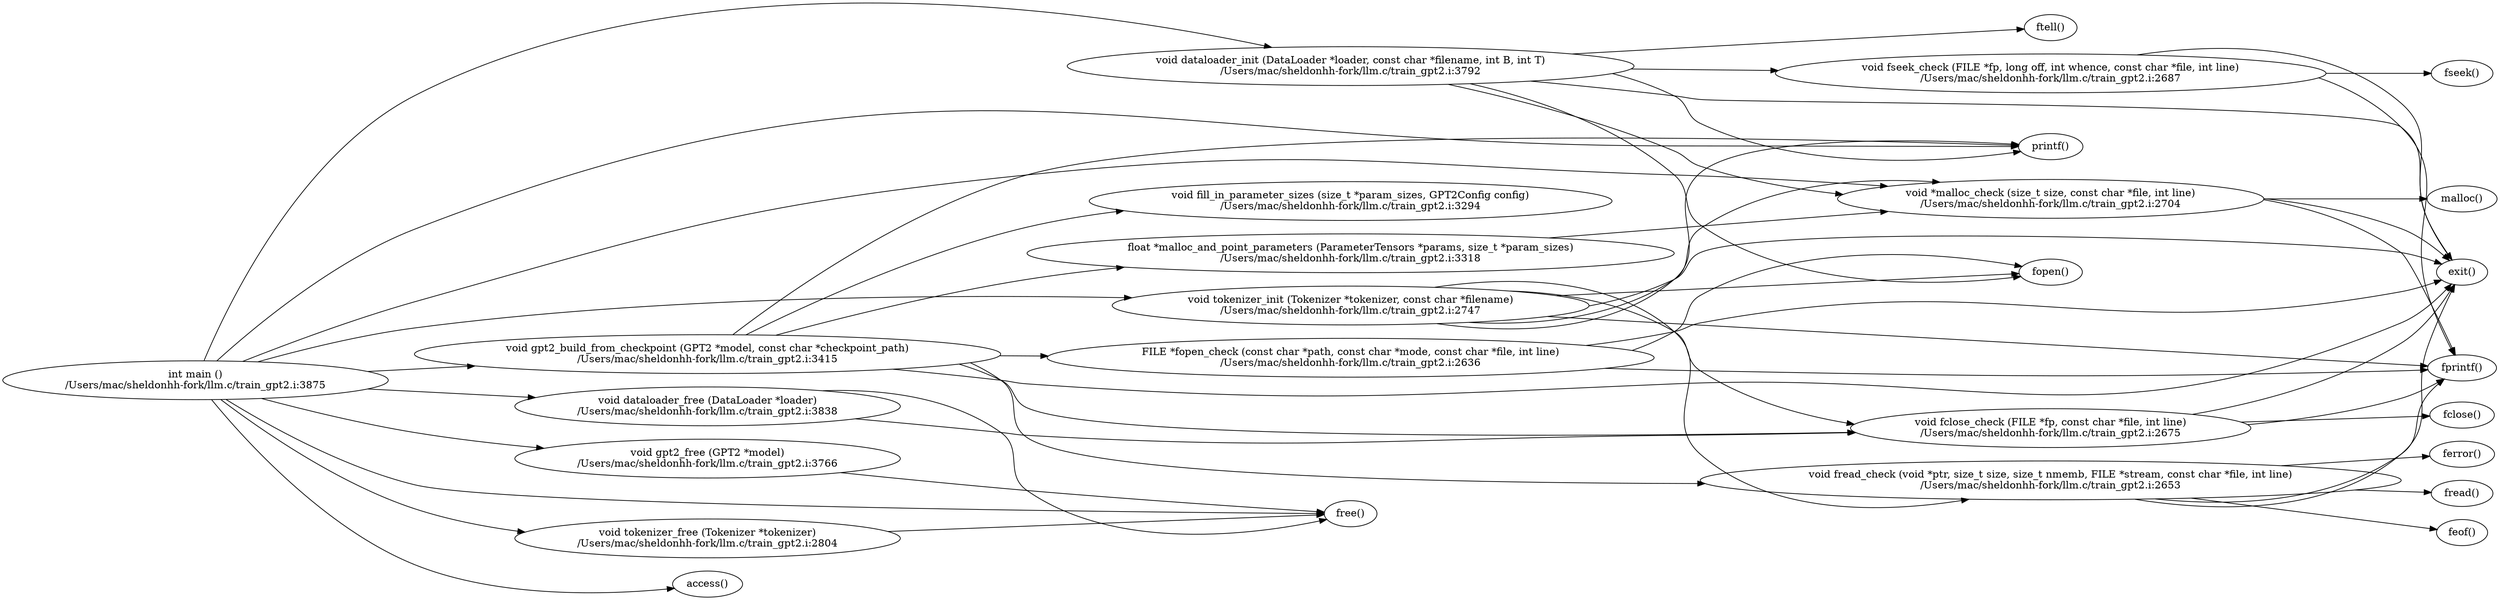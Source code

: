 digraph G {
rankdir="LR";
    main [label="int main ()
/Users/mac/sheldonhh-fork/llm.c/train_gpt2.i:3875"]
    main -> gpt2_build_from_checkpoint
    main -> access
    main -> dataloader_init
    main -> printf
    main -> tokenizer_init
    main -> malloc_check
    main -> dataloader_free
    main -> tokenizer_free
    main -> gpt2_free
    main -> free
    gpt2_build_from_checkpoint [label="void gpt2_build_from_checkpoint (GPT2 *model, const char *checkpoint_path)
/Users/mac/sheldonhh-fork/llm.c/train_gpt2.i:3415"]
    gpt2_build_from_checkpoint -> fopen_check
    gpt2_build_from_checkpoint -> printf
    gpt2_build_from_checkpoint -> exit
    gpt2_build_from_checkpoint -> fread_check
    gpt2_build_from_checkpoint -> fill_in_parameter_sizes
    gpt2_build_from_checkpoint -> malloc_and_point_parameters
    gpt2_build_from_checkpoint -> fclose_check
    fopen_check [label="FILE *fopen_check (const char *path, const char *mode, const char *file, int line)
/Users/mac/sheldonhh-fork/llm.c/train_gpt2.i:2636"]
    fopen_check -> fopen
    fopen_check -> fprintf
    fopen_check -> exit
    fopen [label="fopen()"]
    fprintf [label="fprintf()"]
    exit [label="exit()"]
    printf [label="printf()"]
    fread_check [label="void fread_check (void *ptr, size_t size, size_t nmemb, FILE *stream, const char *file, int line)
/Users/mac/sheldonhh-fork/llm.c/train_gpt2.i:2653"]
    fread_check -> fread
    fread_check -> feof
    fread_check -> fprintf
    fread_check -> ferror
    fread_check -> exit
    fread [label="fread()"]
    feof [label="feof()"]
    ferror [label="ferror()"]
    fill_in_parameter_sizes [label="void fill_in_parameter_sizes (size_t *param_sizes, GPT2Config config)
/Users/mac/sheldonhh-fork/llm.c/train_gpt2.i:3294"]
    malloc_and_point_parameters [label="float *malloc_and_point_parameters (ParameterTensors *params, size_t *param_sizes)
/Users/mac/sheldonhh-fork/llm.c/train_gpt2.i:3318"]
    malloc_and_point_parameters -> malloc_check
    malloc_check [label="void *malloc_check (size_t size, const char *file, int line)
/Users/mac/sheldonhh-fork/llm.c/train_gpt2.i:2704"]
    malloc_check -> malloc
    malloc_check -> fprintf
    malloc_check -> exit
    malloc [label="malloc()"]
    fclose_check [label="void fclose_check (FILE *fp, const char *file, int line)
/Users/mac/sheldonhh-fork/llm.c/train_gpt2.i:2675"]
    fclose_check -> fclose
    fclose_check -> fprintf
    fclose_check -> exit
    fclose [label="fclose()"]
    access [label="access()"]
    dataloader_init [label="void dataloader_init (DataLoader *loader, const char *filename, int B, int T)
/Users/mac/sheldonhh-fork/llm.c/train_gpt2.i:3792"]
    dataloader_init -> fopen
    dataloader_init -> printf
    dataloader_init -> exit
    dataloader_init -> fseek_check
    dataloader_init -> ftell
    dataloader_init -> malloc_check
    fseek_check [label="void fseek_check (FILE *fp, long off, int whence, const char *file, int line)
/Users/mac/sheldonhh-fork/llm.c/train_gpt2.i:2687"]
    fseek_check -> fseek
    fseek_check -> fprintf
    fseek_check -> exit
    fseek [label="fseek()"]
    ftell [label="ftell()"]
    tokenizer_init [label="void tokenizer_init (Tokenizer *tokenizer, const char *filename)
/Users/mac/sheldonhh-fork/llm.c/train_gpt2.i:2747"]
    tokenizer_init -> fopen
    tokenizer_init -> printf
    tokenizer_init -> fread_check
    tokenizer_init -> fprintf
    tokenizer_init -> exit
    tokenizer_init -> malloc_check
    tokenizer_init -> fclose_check
    dataloader_free [label="void dataloader_free (DataLoader *loader)
/Users/mac/sheldonhh-fork/llm.c/train_gpt2.i:3838"]
    dataloader_free -> fclose_check
    dataloader_free -> free
    free [label="free()"]
    tokenizer_free [label="void tokenizer_free (Tokenizer *tokenizer)
/Users/mac/sheldonhh-fork/llm.c/train_gpt2.i:2804"]
    tokenizer_free -> free
    gpt2_free [label="void gpt2_free (GPT2 *model)
/Users/mac/sheldonhh-fork/llm.c/train_gpt2.i:3766"]
    gpt2_free -> free
}
